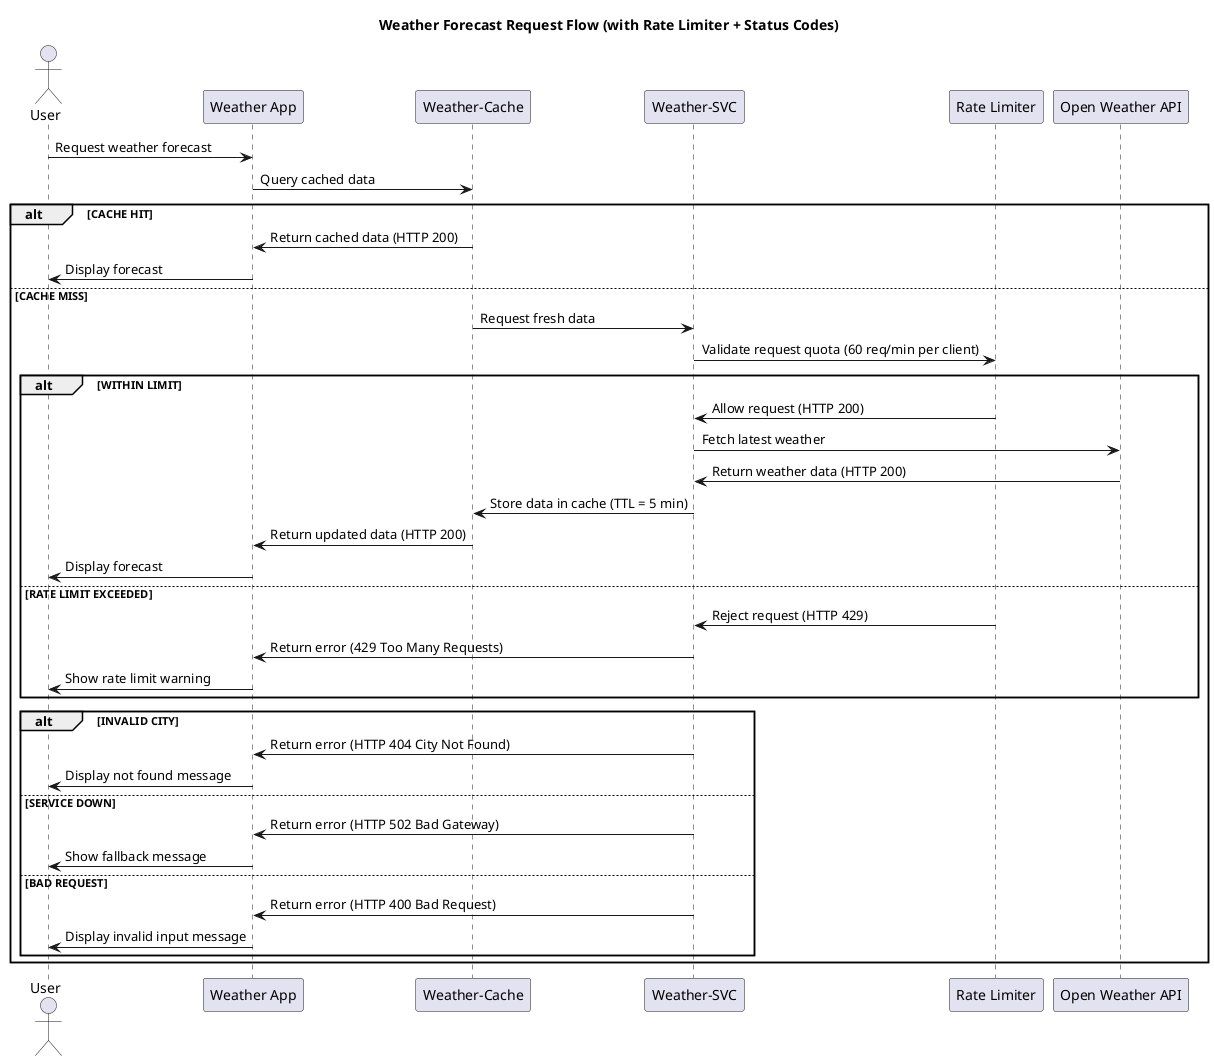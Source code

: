 @startuml
title Weather Forecast Request Flow (with Rate Limiter + Status Codes)

actor User
participant "Weather App" as app
participant "Weather-Cache" as cache
participant "Weather-SVC" as svc
participant "Rate Limiter" as limiter
participant "Open Weather API" as api

User -> app: Request weather forecast
app -> cache: Query cached data

alt CACHE HIT
    cache -> app: Return cached data (HTTP 200)
    app -> User: Display forecast
else CACHE MISS
    cache -> svc: Request fresh data
    svc -> limiter: Validate request quota (60 req/min per client)

    alt WITHIN LIMIT
        limiter -> svc: Allow request (HTTP 200)
        svc -> api: Fetch latest weather
        api -> svc: Return weather data (HTTP 200)
        svc -> cache: Store data in cache (TTL = 5 min)
        cache -> app: Return updated data (HTTP 200)
        app -> User: Display forecast
    else RATE LIMIT EXCEEDED
        limiter -> svc: Reject request (HTTP 429)
        svc -> app: Return error (429 Too Many Requests)
        app -> User: Show rate limit warning
    end

    alt INVALID CITY
        svc -> app: Return error (HTTP 404 City Not Found)
        app -> User: Display not found message
    else SERVICE DOWN
        svc -> app: Return error (HTTP 502 Bad Gateway)
        app -> User: Show fallback message
    else BAD REQUEST
        svc -> app: Return error (HTTP 400 Bad Request)
        app -> User: Display invalid input message
    end
end
@enduml
